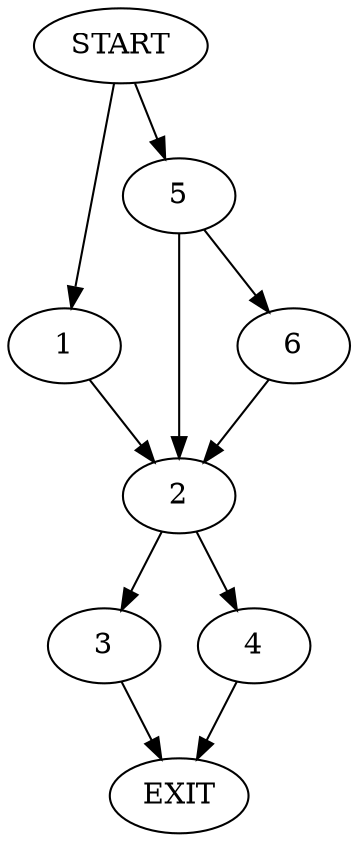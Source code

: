 digraph {
0 [label="START"]
7 [label="EXIT"]
0 -> 1
1 -> 2
2 -> 3
2 -> 4
0 -> 5
5 -> 6
5 -> 2
6 -> 2
4 -> 7
3 -> 7
}
